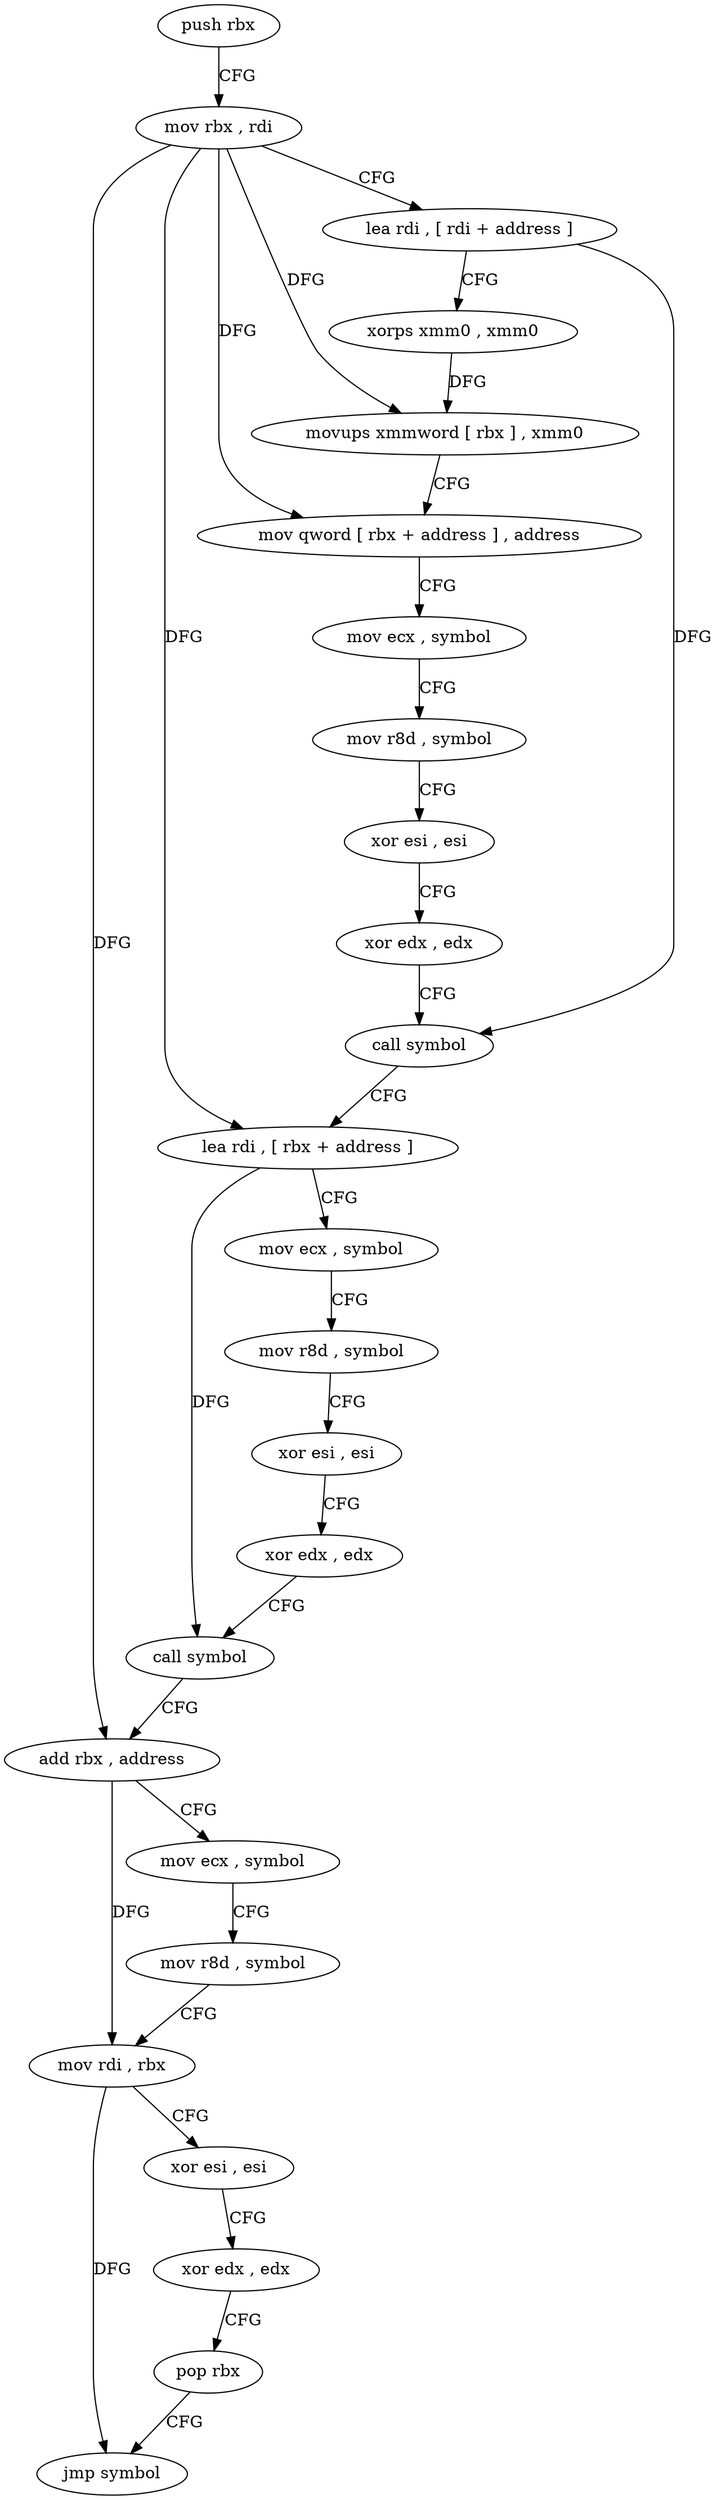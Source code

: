 digraph "func" {
"4219312" [label = "push rbx" ]
"4219313" [label = "mov rbx , rdi" ]
"4219316" [label = "lea rdi , [ rdi + address ]" ]
"4219320" [label = "xorps xmm0 , xmm0" ]
"4219323" [label = "movups xmmword [ rbx ] , xmm0" ]
"4219326" [label = "mov qword [ rbx + address ] , address" ]
"4219334" [label = "mov ecx , symbol" ]
"4219339" [label = "mov r8d , symbol" ]
"4219345" [label = "xor esi , esi" ]
"4219347" [label = "xor edx , edx" ]
"4219349" [label = "call symbol" ]
"4219354" [label = "lea rdi , [ rbx + address ]" ]
"4219358" [label = "mov ecx , symbol" ]
"4219363" [label = "mov r8d , symbol" ]
"4219369" [label = "xor esi , esi" ]
"4219371" [label = "xor edx , edx" ]
"4219373" [label = "call symbol" ]
"4219378" [label = "add rbx , address" ]
"4219385" [label = "mov ecx , symbol" ]
"4219390" [label = "mov r8d , symbol" ]
"4219396" [label = "mov rdi , rbx" ]
"4219399" [label = "xor esi , esi" ]
"4219401" [label = "xor edx , edx" ]
"4219403" [label = "pop rbx" ]
"4219404" [label = "jmp symbol" ]
"4219312" -> "4219313" [ label = "CFG" ]
"4219313" -> "4219316" [ label = "CFG" ]
"4219313" -> "4219323" [ label = "DFG" ]
"4219313" -> "4219326" [ label = "DFG" ]
"4219313" -> "4219354" [ label = "DFG" ]
"4219313" -> "4219378" [ label = "DFG" ]
"4219316" -> "4219320" [ label = "CFG" ]
"4219316" -> "4219349" [ label = "DFG" ]
"4219320" -> "4219323" [ label = "DFG" ]
"4219323" -> "4219326" [ label = "CFG" ]
"4219326" -> "4219334" [ label = "CFG" ]
"4219334" -> "4219339" [ label = "CFG" ]
"4219339" -> "4219345" [ label = "CFG" ]
"4219345" -> "4219347" [ label = "CFG" ]
"4219347" -> "4219349" [ label = "CFG" ]
"4219349" -> "4219354" [ label = "CFG" ]
"4219354" -> "4219358" [ label = "CFG" ]
"4219354" -> "4219373" [ label = "DFG" ]
"4219358" -> "4219363" [ label = "CFG" ]
"4219363" -> "4219369" [ label = "CFG" ]
"4219369" -> "4219371" [ label = "CFG" ]
"4219371" -> "4219373" [ label = "CFG" ]
"4219373" -> "4219378" [ label = "CFG" ]
"4219378" -> "4219385" [ label = "CFG" ]
"4219378" -> "4219396" [ label = "DFG" ]
"4219385" -> "4219390" [ label = "CFG" ]
"4219390" -> "4219396" [ label = "CFG" ]
"4219396" -> "4219399" [ label = "CFG" ]
"4219396" -> "4219404" [ label = "DFG" ]
"4219399" -> "4219401" [ label = "CFG" ]
"4219401" -> "4219403" [ label = "CFG" ]
"4219403" -> "4219404" [ label = "CFG" ]
}
